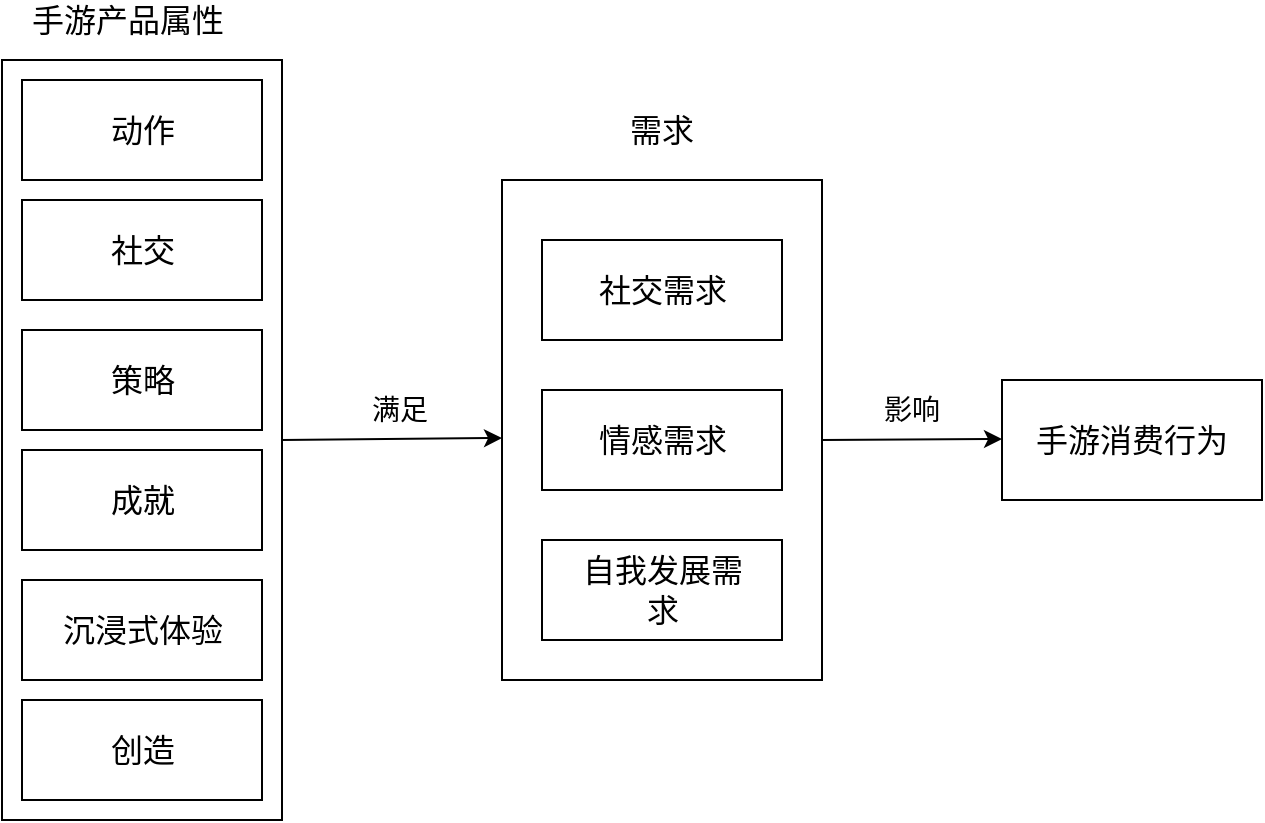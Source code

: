 <mxfile version="13.8.1" type="github"><diagram id="kvjqQsGF8U3fs5z9P4VO" name="Page-1"><mxGraphModel dx="1038" dy="531" grid="1" gridSize="10" guides="1" tooltips="1" connect="1" arrows="1" fold="1" page="1" pageScale="1" pageWidth="827" pageHeight="1169" math="0" shadow="0"><root><mxCell id="0"/><mxCell id="1" parent="0"/><mxCell id="Q5WxsUYXdZjAiJLyvby1-1" value="" style="rounded=0;whiteSpace=wrap;html=1;" vertex="1" parent="1"><mxGeometry x="690" y="410" width="130" height="60" as="geometry"/></mxCell><mxCell id="Q5WxsUYXdZjAiJLyvby1-2" value="&lt;font style=&quot;font-size: 16px&quot;&gt;手游消费行为&lt;/font&gt;" style="text;html=1;strokeColor=none;fillColor=none;align=center;verticalAlign=middle;whiteSpace=wrap;rounded=0;" vertex="1" parent="1"><mxGeometry x="705" y="415" width="100" height="50" as="geometry"/></mxCell><mxCell id="Q5WxsUYXdZjAiJLyvby1-5" value="" style="endArrow=classic;html=1;" edge="1" parent="1"><mxGeometry width="50" height="50" relative="1" as="geometry"><mxPoint x="600" y="440" as="sourcePoint"/><mxPoint x="690" y="439.5" as="targetPoint"/><Array as="points"/></mxGeometry></mxCell><mxCell id="Q5WxsUYXdZjAiJLyvby1-6" value="&lt;font style=&quot;font-size: 14px&quot;&gt;影响&lt;/font&gt;" style="text;html=1;strokeColor=none;fillColor=none;align=center;verticalAlign=middle;whiteSpace=wrap;rounded=0;" vertex="1" parent="1"><mxGeometry x="620" y="410" width="50" height="30" as="geometry"/></mxCell><mxCell id="Q5WxsUYXdZjAiJLyvby1-9" value="" style="rounded=0;whiteSpace=wrap;html=1;" vertex="1" parent="1"><mxGeometry x="440" y="310" width="160" height="250" as="geometry"/></mxCell><mxCell id="Q5WxsUYXdZjAiJLyvby1-10" value="" style="rounded=0;whiteSpace=wrap;html=1;" vertex="1" parent="1"><mxGeometry x="460" y="340" width="120" height="50" as="geometry"/></mxCell><mxCell id="Q5WxsUYXdZjAiJLyvby1-11" value="" style="rounded=0;whiteSpace=wrap;html=1;" vertex="1" parent="1"><mxGeometry x="460" y="415" width="120" height="50" as="geometry"/></mxCell><mxCell id="Q5WxsUYXdZjAiJLyvby1-12" value="" style="rounded=0;whiteSpace=wrap;html=1;" vertex="1" parent="1"><mxGeometry x="460" y="490" width="120" height="50" as="geometry"/></mxCell><mxCell id="Q5WxsUYXdZjAiJLyvby1-13" value="&lt;font style=&quot;font-size: 16px&quot;&gt;社交需求&lt;/font&gt;" style="text;html=1;strokeColor=none;fillColor=none;align=center;verticalAlign=middle;whiteSpace=wrap;rounded=0;" vertex="1" parent="1"><mxGeometry x="472.5" y="345" width="95" height="40" as="geometry"/></mxCell><mxCell id="Q5WxsUYXdZjAiJLyvby1-14" value="&lt;font style=&quot;font-size: 16px&quot;&gt;情感需求&lt;/font&gt;" style="text;html=1;strokeColor=none;fillColor=none;align=center;verticalAlign=middle;whiteSpace=wrap;rounded=0;" vertex="1" parent="1"><mxGeometry x="472.5" y="420" width="95" height="40" as="geometry"/></mxCell><mxCell id="Q5WxsUYXdZjAiJLyvby1-15" value="&lt;font style=&quot;font-size: 16px&quot;&gt;自我发展需求&lt;/font&gt;" style="text;html=1;strokeColor=none;fillColor=none;align=center;verticalAlign=middle;whiteSpace=wrap;rounded=0;" vertex="1" parent="1"><mxGeometry x="472.5" y="495" width="95" height="40" as="geometry"/></mxCell><mxCell id="Q5WxsUYXdZjAiJLyvby1-16" value="" style="rounded=0;whiteSpace=wrap;html=1;" vertex="1" parent="1"><mxGeometry x="190" y="250" width="140" height="380" as="geometry"/></mxCell><mxCell id="Q5WxsUYXdZjAiJLyvby1-17" value="" style="endArrow=classic;html=1;exitX=1;exitY=0.5;exitDx=0;exitDy=0;" edge="1" parent="1" source="Q5WxsUYXdZjAiJLyvby1-16"><mxGeometry width="50" height="50" relative="1" as="geometry"><mxPoint x="350" y="439" as="sourcePoint"/><mxPoint x="440" y="439" as="targetPoint"/><Array as="points"/></mxGeometry></mxCell><mxCell id="Q5WxsUYXdZjAiJLyvby1-18" value="&lt;font style=&quot;font-size: 14px&quot;&gt;满足&lt;/font&gt;" style="text;html=1;strokeColor=none;fillColor=none;align=center;verticalAlign=middle;whiteSpace=wrap;rounded=0;" vertex="1" parent="1"><mxGeometry x="363.5" y="410" width="50" height="30" as="geometry"/></mxCell><mxCell id="Q5WxsUYXdZjAiJLyvby1-19" value="" style="rounded=0;whiteSpace=wrap;html=1;" vertex="1" parent="1"><mxGeometry x="200" y="385" width="120" height="50" as="geometry"/></mxCell><mxCell id="Q5WxsUYXdZjAiJLyvby1-20" value="" style="rounded=0;whiteSpace=wrap;html=1;" vertex="1" parent="1"><mxGeometry x="200" y="260" width="120" height="50" as="geometry"/></mxCell><mxCell id="Q5WxsUYXdZjAiJLyvby1-21" value="" style="rounded=0;whiteSpace=wrap;html=1;" vertex="1" parent="1"><mxGeometry x="200" y="570" width="120" height="50" as="geometry"/></mxCell><mxCell id="Q5WxsUYXdZjAiJLyvby1-22" value="" style="rounded=0;whiteSpace=wrap;html=1;" vertex="1" parent="1"><mxGeometry x="200" y="510" width="120" height="50" as="geometry"/></mxCell><mxCell id="Q5WxsUYXdZjAiJLyvby1-23" value="" style="rounded=0;whiteSpace=wrap;html=1;" vertex="1" parent="1"><mxGeometry x="200" y="320" width="120" height="50" as="geometry"/></mxCell><mxCell id="Q5WxsUYXdZjAiJLyvby1-24" value="" style="rounded=0;whiteSpace=wrap;html=1;" vertex="1" parent="1"><mxGeometry x="200" y="445" width="120" height="50" as="geometry"/></mxCell><mxCell id="Q5WxsUYXdZjAiJLyvby1-25" value="&lt;font style=&quot;font-size: 16px&quot;&gt;手游产品属性&lt;/font&gt;" style="text;html=1;strokeColor=none;fillColor=none;align=center;verticalAlign=middle;whiteSpace=wrap;rounded=0;" vertex="1" parent="1"><mxGeometry x="197.5" y="220" width="110" height="20" as="geometry"/></mxCell><mxCell id="Q5WxsUYXdZjAiJLyvby1-26" value="&lt;font style=&quot;font-size: 16px&quot;&gt;需求&lt;/font&gt;" style="text;html=1;strokeColor=none;fillColor=none;align=center;verticalAlign=middle;whiteSpace=wrap;rounded=0;" vertex="1" parent="1"><mxGeometry x="480" y="270" width="80" height="30" as="geometry"/></mxCell><mxCell id="Q5WxsUYXdZjAiJLyvby1-27" value="&lt;font style=&quot;font-size: 16px&quot;&gt;动作&lt;/font&gt;" style="text;html=1;strokeColor=none;fillColor=none;align=center;verticalAlign=middle;whiteSpace=wrap;rounded=0;" vertex="1" parent="1"><mxGeometry x="212.5" y="265" width="95" height="40" as="geometry"/></mxCell><mxCell id="Q5WxsUYXdZjAiJLyvby1-28" value="&lt;font style=&quot;font-size: 16px&quot;&gt;创造&lt;/font&gt;" style="text;html=1;strokeColor=none;fillColor=none;align=center;verticalAlign=middle;whiteSpace=wrap;rounded=0;" vertex="1" parent="1"><mxGeometry x="212.5" y="575" width="95" height="40" as="geometry"/></mxCell><mxCell id="Q5WxsUYXdZjAiJLyvby1-29" value="&lt;font style=&quot;font-size: 16px&quot;&gt;沉浸式体验&lt;/font&gt;" style="text;html=1;strokeColor=none;fillColor=none;align=center;verticalAlign=middle;whiteSpace=wrap;rounded=0;" vertex="1" parent="1"><mxGeometry x="212.5" y="515" width="95" height="40" as="geometry"/></mxCell><mxCell id="Q5WxsUYXdZjAiJLyvby1-30" value="&lt;font style=&quot;font-size: 16px&quot;&gt;成就&lt;/font&gt;" style="text;html=1;strokeColor=none;fillColor=none;align=center;verticalAlign=middle;whiteSpace=wrap;rounded=0;" vertex="1" parent="1"><mxGeometry x="212.5" y="450" width="95" height="40" as="geometry"/></mxCell><mxCell id="Q5WxsUYXdZjAiJLyvby1-31" value="&lt;font style=&quot;font-size: 16px&quot;&gt;策略&lt;/font&gt;" style="text;html=1;strokeColor=none;fillColor=none;align=center;verticalAlign=middle;whiteSpace=wrap;rounded=0;" vertex="1" parent="1"><mxGeometry x="212.5" y="390" width="95" height="40" as="geometry"/></mxCell><mxCell id="Q5WxsUYXdZjAiJLyvby1-32" value="&lt;font style=&quot;font-size: 16px&quot;&gt;社交&lt;/font&gt;" style="text;html=1;strokeColor=none;fillColor=none;align=center;verticalAlign=middle;whiteSpace=wrap;rounded=0;" vertex="1" parent="1"><mxGeometry x="212.5" y="325" width="95" height="40" as="geometry"/></mxCell></root></mxGraphModel></diagram></mxfile>